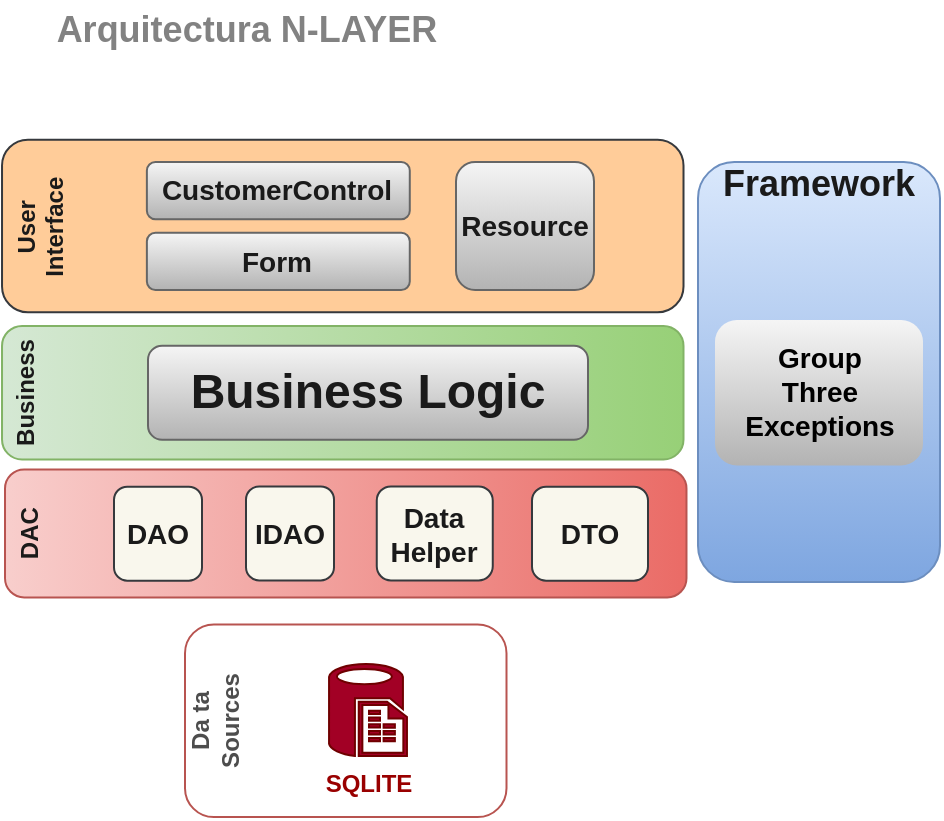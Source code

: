 <mxfile>
    <diagram id="l5ZXPbysN6V5PNGldLmd" name="Página-1">
        <mxGraphModel dx="609" dy="875" grid="0" gridSize="10" guides="1" tooltips="1" connect="1" arrows="1" fold="1" page="0" pageScale="1" pageWidth="827" pageHeight="1169" math="0" shadow="0">
            <root>
                <mxCell id="0"/>
                <mxCell id="1" parent="0"/>
                <mxCell id="24" value="&lt;font color=&quot;#1a1a1a&quot;&gt;&lt;b&gt;DAC&lt;br&gt;&lt;br&gt;&lt;br&gt;&lt;br&gt;&lt;br&gt;&lt;br&gt;&lt;br&gt;&lt;br&gt;&lt;br&gt;&lt;br&gt;&lt;br&gt;&lt;br&gt;&lt;br&gt;&lt;br&gt;&lt;br&gt;&lt;br&gt;&lt;br&gt;&lt;br&gt;&lt;br&gt;&lt;br&gt;&lt;br&gt;&lt;br&gt;&lt;/b&gt;&lt;br&gt;&lt;/font&gt;" style="rounded=1;whiteSpace=wrap;html=1;fillColor=#f8cecc;strokeColor=#b85450;rotation=-90;gradientColor=#ea6b66;" vertex="1" parent="1">
                    <mxGeometry x="213.86" y="61.34" width="64.03" height="340.74" as="geometry"/>
                </mxCell>
                <mxCell id="25" value="&lt;font color=&quot;#1a1a1a&quot;&gt;&lt;b&gt;&lt;font style=&quot;font-size: 14px;&quot;&gt;DAO&lt;/font&gt;&lt;/b&gt;&lt;br&gt;&lt;/font&gt;" style="rounded=1;whiteSpace=wrap;html=1;fillColor=#f9f7ed;strokeColor=#36393d;" vertex="1" parent="1">
                    <mxGeometry x="130" y="208.32" width="44" height="47" as="geometry"/>
                </mxCell>
                <mxCell id="26" value="&lt;font color=&quot;#1a1a1a&quot;&gt;&lt;b&gt;&lt;font style=&quot;font-size: 14px;&quot;&gt;Data Helper&lt;/font&gt;&lt;/b&gt;&lt;br&gt;&lt;/font&gt;" style="rounded=1;whiteSpace=wrap;html=1;fillColor=#f9f7ed;strokeColor=#36393d;" vertex="1" parent="1">
                    <mxGeometry x="261.38" y="208.21" width="58" height="47" as="geometry"/>
                </mxCell>
                <mxCell id="27" value="&lt;font color=&quot;#1a1a1a&quot;&gt;&lt;font style=&quot;font-size: 18px;&quot;&gt;&lt;b&gt;Framework&lt;/b&gt;&lt;br&gt;&lt;/font&gt;&lt;br&gt;&lt;br&gt;&lt;br&gt;&lt;br&gt;&lt;br&gt;&lt;br&gt;&lt;br&gt;&lt;br&gt;&lt;br&gt;&lt;br&gt;&lt;br&gt;&lt;br&gt;&lt;br&gt;&lt;/font&gt;" style="rounded=1;whiteSpace=wrap;html=1;fillColor=#dae8fc;strokeColor=#6c8ebf;gradientColor=#7ea6e0;" vertex="1" parent="1">
                    <mxGeometry x="422" y="46" width="121" height="210" as="geometry"/>
                </mxCell>
                <mxCell id="28" value="&lt;span style=&quot;&quot;&gt;&lt;font style=&quot;font-size: 14px;&quot; color=&quot;#000000&quot;&gt;&lt;b&gt;Group&lt;br&gt;Three&lt;br&gt;Exceptions&lt;/b&gt;&lt;/font&gt;&lt;/span&gt;" style="rounded=1;whiteSpace=wrap;html=1;fillColor=#f5f5f5;strokeColor=none;gradientColor=#b3b3b3;" vertex="1" parent="1">
                    <mxGeometry x="430.5" y="125.04" width="104" height="72.65" as="geometry"/>
                </mxCell>
                <mxCell id="29" value="&lt;font color=&quot;#1a1a1a&quot;&gt;&lt;b&gt;Business&lt;br&gt;&lt;br&gt;&lt;br&gt;&lt;br&gt;&lt;br&gt;&lt;br&gt;&lt;br&gt;&lt;br&gt;&lt;br&gt;&lt;br&gt;&lt;br&gt;&lt;br&gt;&lt;br&gt;&lt;br&gt;&lt;br&gt;&lt;br&gt;&lt;br&gt;&lt;br&gt;&lt;br&gt;&lt;br&gt;&lt;br&gt;&lt;br&gt;&lt;/b&gt;&lt;br&gt;&lt;/font&gt;" style="rounded=1;whiteSpace=wrap;html=1;fillColor=#d5e8d4;strokeColor=#82b366;rotation=-90;gradientColor=#97d077;" vertex="1" parent="1">
                    <mxGeometry x="210.99" y="-9" width="66.78" height="340.74" as="geometry"/>
                </mxCell>
                <mxCell id="30" value="&lt;span style=&quot;color: rgb(26, 26, 26);&quot;&gt;&lt;font style=&quot;font-size: 24px;&quot;&gt;&lt;b&gt;Business Logic&lt;/b&gt;&lt;/font&gt;&lt;/span&gt;" style="rounded=1;whiteSpace=wrap;html=1;fillColor=#f5f5f5;strokeColor=#666666;gradientColor=#b3b3b3;" vertex="1" parent="1">
                    <mxGeometry x="147" y="137.87" width="220" height="47" as="geometry"/>
                </mxCell>
                <mxCell id="31" value="&lt;font style=&quot;&quot; color=&quot;#4d4d4d&quot;&gt;&lt;b style=&quot;&quot;&gt;&lt;font style=&quot;font-size: 12px;&quot;&gt;Da ta&lt;br&gt;Sources&lt;br&gt;&lt;br&gt;&lt;br&gt;&lt;br&gt;&lt;br&gt;&lt;br&gt;&lt;br&gt;&lt;br&gt;&lt;br&gt;&lt;/font&gt;&lt;br&gt;&lt;/b&gt;&lt;/font&gt;" style="rounded=1;whiteSpace=wrap;html=1;fillColor=none;strokeColor=#b85450;rotation=-90;gradientColor=#ea6b66;" vertex="1" parent="1">
                    <mxGeometry x="197.69" y="245" width="96.37" height="160.75" as="geometry"/>
                </mxCell>
                <mxCell id="32" value="&lt;font color=&quot;#1a1a1a&quot;&gt;&lt;b&gt;User&lt;br&gt;Interface&lt;br&gt;&lt;br&gt;&lt;br&gt;&lt;br&gt;&lt;br&gt;&lt;br&gt;&lt;br&gt;&lt;br&gt;&lt;br&gt;&lt;br&gt;&lt;br&gt;&lt;br&gt;&lt;br&gt;&lt;br&gt;&lt;br&gt;&lt;br&gt;&lt;br&gt;&lt;br&gt;&lt;br&gt;&lt;br&gt;&lt;br&gt;&lt;/b&gt;&lt;br&gt;&lt;/font&gt;" style="rounded=1;whiteSpace=wrap;html=1;fillColor=#ffcc99;strokeColor=#36393d;rotation=-90;" vertex="1" parent="1">
                    <mxGeometry x="201.2" y="-92.37" width="86.37" height="340.74" as="geometry"/>
                </mxCell>
                <mxCell id="33" value="&lt;span style=&quot;color: rgb(26, 26, 26);&quot;&gt;&lt;font style=&quot;font-size: 14px;&quot;&gt;&lt;b style=&quot;&quot;&gt;Form&lt;/b&gt;&lt;/font&gt;&lt;/span&gt;" style="rounded=1;whiteSpace=wrap;html=1;fillColor=#f5f5f5;strokeColor=#666666;gradientColor=#b3b3b3;" vertex="1" parent="1">
                    <mxGeometry x="146.44" y="81.38" width="131.45" height="28.62" as="geometry"/>
                </mxCell>
                <mxCell id="34" value="&lt;span style=&quot;color: rgb(26, 26, 26);&quot;&gt;&lt;b&gt;&lt;font style=&quot;font-size: 14px;&quot;&gt;CustomerControl&lt;/font&gt;&lt;/b&gt;&lt;/span&gt;" style="rounded=1;whiteSpace=wrap;html=1;fillColor=#f5f5f5;strokeColor=#666666;gradientColor=#b3b3b3;" vertex="1" parent="1">
                    <mxGeometry x="146.44" y="46" width="131.45" height="28.62" as="geometry"/>
                </mxCell>
                <mxCell id="35" value="&lt;span style=&quot;color: rgb(26, 26, 26);&quot;&gt;&lt;font style=&quot;font-size: 14px;&quot;&gt;&lt;b&gt;Resource&lt;/b&gt;&lt;/font&gt;&lt;br&gt;&lt;/span&gt;" style="rounded=1;whiteSpace=wrap;html=1;fillColor=#f5f5f5;strokeColor=#666666;gradientColor=#b3b3b3;" vertex="1" parent="1">
                    <mxGeometry x="301" y="46" width="69" height="64" as="geometry"/>
                </mxCell>
                <mxCell id="36" value="&lt;b&gt;&lt;font color=&quot;#990000&quot;&gt;SQLITE&lt;/font&gt;&lt;/b&gt;" style="verticalLabelPosition=bottom;html=1;verticalAlign=top;align=center;strokeColor=#6F0000;fillColor=#a20025;shape=mxgraph.azure.sql_reporting;fontColor=#ffffff;" vertex="1" parent="1">
                    <mxGeometry x="237.53" y="297" width="38.95" height="46" as="geometry"/>
                </mxCell>
                <mxCell id="37" value="&lt;font color=&quot;#1a1a1a&quot;&gt;&lt;b&gt;&lt;font style=&quot;font-size: 14px;&quot;&gt;DTO&lt;/font&gt;&lt;/b&gt;&lt;br&gt;&lt;/font&gt;" style="rounded=1;whiteSpace=wrap;html=1;fillColor=#f9f7ed;strokeColor=#36393d;" vertex="1" parent="1">
                    <mxGeometry x="339" y="208.32" width="58" height="47" as="geometry"/>
                </mxCell>
                <mxCell id="38" value="&lt;font color=&quot;#1a1a1a&quot;&gt;&lt;b&gt;&lt;font style=&quot;font-size: 14px;&quot;&gt;IDAO&lt;/font&gt;&lt;/b&gt;&lt;br&gt;&lt;/font&gt;" style="rounded=1;whiteSpace=wrap;html=1;fillColor=#f9f7ed;strokeColor=#36393d;" vertex="1" parent="1">
                    <mxGeometry x="196.0" y="208.21" width="44" height="47" as="geometry"/>
                </mxCell>
                <mxCell id="39" value="&lt;font color=&quot;#828282&quot; style=&quot;font-size: 18px;&quot;&gt;&lt;b&gt;Arquitectura N-LAYER&lt;/b&gt;&lt;/font&gt;" style="text;html=1;strokeColor=none;fillColor=none;align=center;verticalAlign=middle;whiteSpace=wrap;rounded=0;labelBackgroundColor=none;fontColor=#333333;" vertex="1" parent="1">
                    <mxGeometry x="74.38" y="-35" width="245" height="30" as="geometry"/>
                </mxCell>
            </root>
        </mxGraphModel>
    </diagram>
</mxfile>